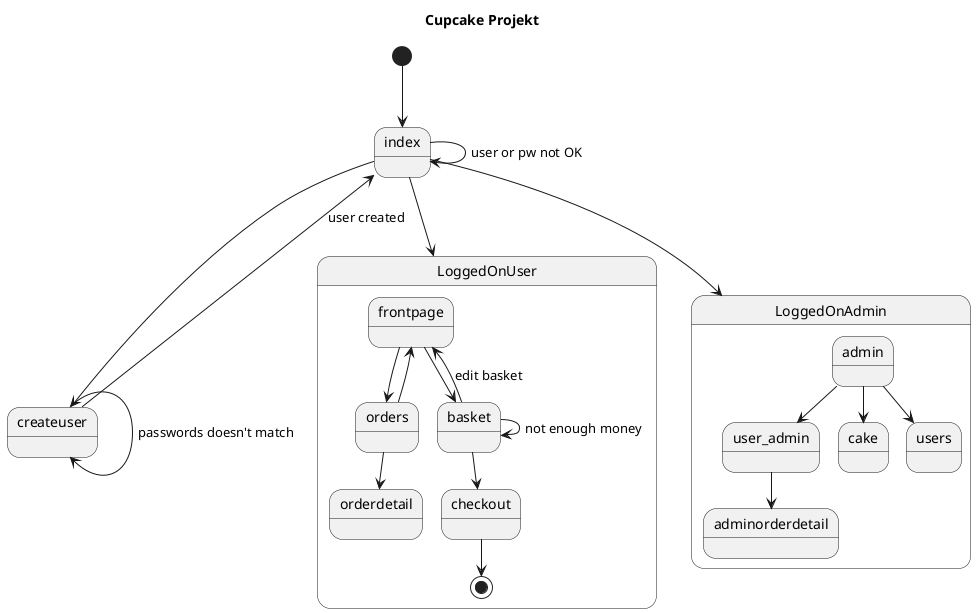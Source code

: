 @startuml
Title Cupcake Projekt

State index

State createuser


[*] --> index
index --> index : user or pw not OK
index --> createuser
createuser --> index : user created
createuser --> createuser : passwords doesn't match
index --> LoggedOnUser
index --> LoggedOnAdmin



state LoggedOnAdmin {
state admin
state user_admin
state cake
state users
State adminorderdetail

admin --> users
admin --> cake
admin --> user_admin
user_admin --> adminorderdetail



}

state LoggedOnUser {

 state frontpage
 State orderdetail
 State orders
 state basket
 state checkout

 frontpage --> basket
 basket --> frontpage : edit basket
 frontpage --> orders
 orders --> frontpage
 orders --> orderdetail
 basket --> basket : not enough money
 basket --> checkout
 checkout --> [*]
}
@enduml